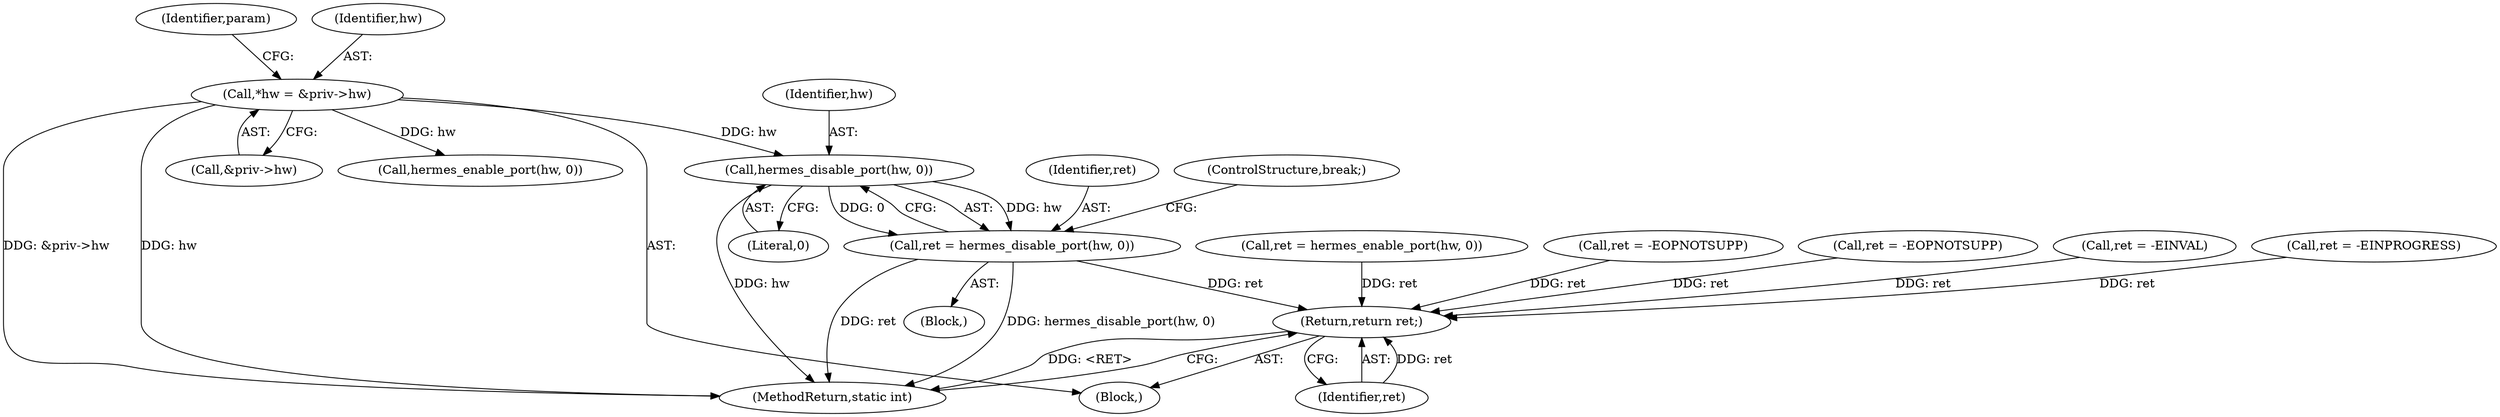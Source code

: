 digraph "0_linux_0a54917c3fc295cb61f3fb52373c173fd3b69f48@pointer" {
"1000181" [label="(Call,hermes_disable_port(hw, 0))"];
"1000116" [label="(Call,*hw = &priv->hw)"];
"1000179" [label="(Call,ret = hermes_disable_port(hw, 0))"];
"1000268" [label="(Return,return ret;)"];
"1000118" [label="(Call,&priv->hw)"];
"1000191" [label="(Call,ret = hermes_enable_port(hw, 0))"];
"1000183" [label="(Literal,0)"];
"1000270" [label="(MethodReturn,static int)"];
"1000180" [label="(Identifier,ret)"];
"1000193" [label="(Call,hermes_enable_port(hw, 0))"];
"1000182" [label="(Identifier,hw)"];
"1000173" [label="(Block,)"];
"1000179" [label="(Call,ret = hermes_disable_port(hw, 0))"];
"1000269" [label="(Identifier,ret)"];
"1000181" [label="(Call,hermes_disable_port(hw, 0))"];
"1000109" [label="(Block,)"];
"1000260" [label="(Call,ret = -EOPNOTSUPP)"];
"1000124" [label="(Identifier,param)"];
"1000117" [label="(Identifier,hw)"];
"1000116" [label="(Call,*hw = &priv->hw)"];
"1000268" [label="(Return,return ret;)"];
"1000249" [label="(Call,ret = -EOPNOTSUPP)"];
"1000222" [label="(Call,ret = -EINVAL)"];
"1000131" [label="(Call,ret = -EINPROGRESS)"];
"1000196" [label="(ControlStructure,break;)"];
"1000181" -> "1000179"  [label="AST: "];
"1000181" -> "1000183"  [label="CFG: "];
"1000182" -> "1000181"  [label="AST: "];
"1000183" -> "1000181"  [label="AST: "];
"1000179" -> "1000181"  [label="CFG: "];
"1000181" -> "1000270"  [label="DDG: hw"];
"1000181" -> "1000179"  [label="DDG: hw"];
"1000181" -> "1000179"  [label="DDG: 0"];
"1000116" -> "1000181"  [label="DDG: hw"];
"1000116" -> "1000109"  [label="AST: "];
"1000116" -> "1000118"  [label="CFG: "];
"1000117" -> "1000116"  [label="AST: "];
"1000118" -> "1000116"  [label="AST: "];
"1000124" -> "1000116"  [label="CFG: "];
"1000116" -> "1000270"  [label="DDG: &priv->hw"];
"1000116" -> "1000270"  [label="DDG: hw"];
"1000116" -> "1000193"  [label="DDG: hw"];
"1000179" -> "1000173"  [label="AST: "];
"1000180" -> "1000179"  [label="AST: "];
"1000196" -> "1000179"  [label="CFG: "];
"1000179" -> "1000270"  [label="DDG: hermes_disable_port(hw, 0)"];
"1000179" -> "1000270"  [label="DDG: ret"];
"1000179" -> "1000268"  [label="DDG: ret"];
"1000268" -> "1000109"  [label="AST: "];
"1000268" -> "1000269"  [label="CFG: "];
"1000269" -> "1000268"  [label="AST: "];
"1000270" -> "1000268"  [label="CFG: "];
"1000268" -> "1000270"  [label="DDG: <RET>"];
"1000269" -> "1000268"  [label="DDG: ret"];
"1000222" -> "1000268"  [label="DDG: ret"];
"1000131" -> "1000268"  [label="DDG: ret"];
"1000191" -> "1000268"  [label="DDG: ret"];
"1000260" -> "1000268"  [label="DDG: ret"];
"1000249" -> "1000268"  [label="DDG: ret"];
}
